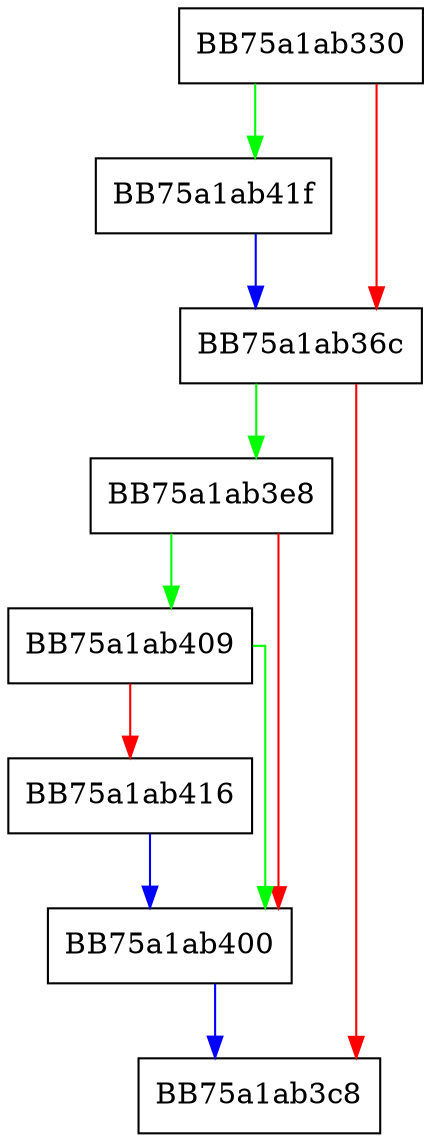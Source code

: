 digraph x86_emu_intnn {
  node [shape="box"];
  graph [splines=ortho];
  BB75a1ab330 -> BB75a1ab41f [color="green"];
  BB75a1ab330 -> BB75a1ab36c [color="red"];
  BB75a1ab36c -> BB75a1ab3e8 [color="green"];
  BB75a1ab36c -> BB75a1ab3c8 [color="red"];
  BB75a1ab3e8 -> BB75a1ab409 [color="green"];
  BB75a1ab3e8 -> BB75a1ab400 [color="red"];
  BB75a1ab400 -> BB75a1ab3c8 [color="blue"];
  BB75a1ab409 -> BB75a1ab400 [color="green"];
  BB75a1ab409 -> BB75a1ab416 [color="red"];
  BB75a1ab416 -> BB75a1ab400 [color="blue"];
  BB75a1ab41f -> BB75a1ab36c [color="blue"];
}
